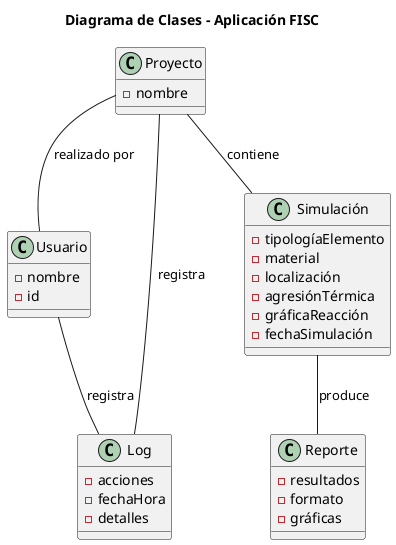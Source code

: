 @startuml

title Diagrama de Clases - Aplicación FISC

class Usuario {
    - nombre
    - id
}

class Proyecto {
    - nombre
}

class Simulación {
    - tipologíaElemento
    - material
    - localización
    - agresiónTérmica
    - gráficaReacción
    - fechaSimulación
}

class Log {
    - acciones
    - fechaHora
    - detalles
}

class Reporte {
    - resultados
    - formato
    - gráficas
}


Proyecto  -- Simulación : "contiene"
Simulación -- Reporte : "produce"
Proyecto -- Usuario : "realizado por"
Usuario -- Log : "registra"
Proyecto -- Log : "registra"

@enduml